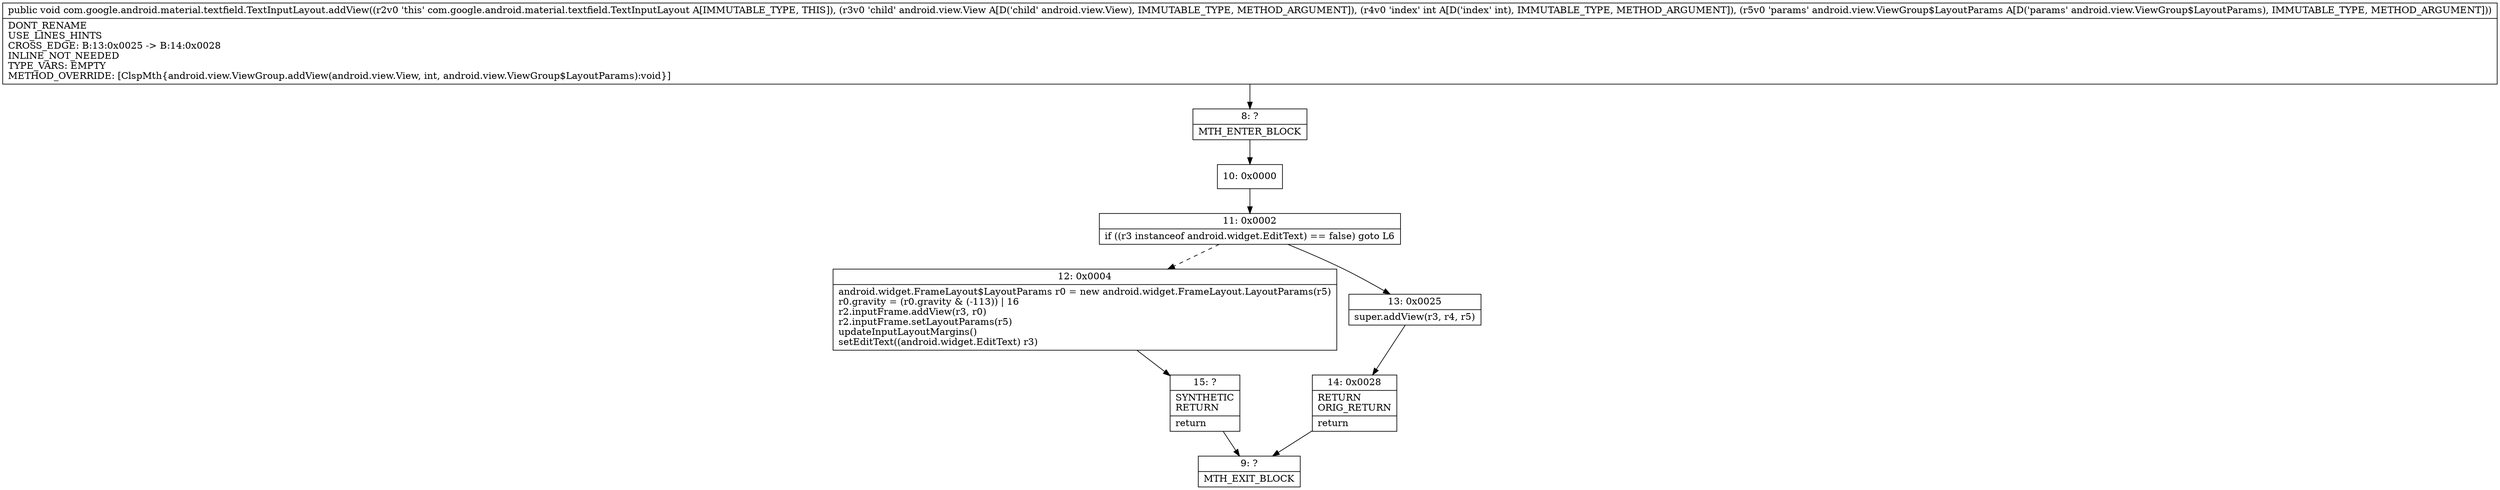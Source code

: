 digraph "CFG forcom.google.android.material.textfield.TextInputLayout.addView(Landroid\/view\/View;ILandroid\/view\/ViewGroup$LayoutParams;)V" {
Node_8 [shape=record,label="{8\:\ ?|MTH_ENTER_BLOCK\l}"];
Node_10 [shape=record,label="{10\:\ 0x0000}"];
Node_11 [shape=record,label="{11\:\ 0x0002|if ((r3 instanceof android.widget.EditText) == false) goto L6\l}"];
Node_12 [shape=record,label="{12\:\ 0x0004|android.widget.FrameLayout$LayoutParams r0 = new android.widget.FrameLayout.LayoutParams(r5)\lr0.gravity = (r0.gravity & (\-113)) \| 16\lr2.inputFrame.addView(r3, r0)\lr2.inputFrame.setLayoutParams(r5)\lupdateInputLayoutMargins()\lsetEditText((android.widget.EditText) r3)\l}"];
Node_15 [shape=record,label="{15\:\ ?|SYNTHETIC\lRETURN\l|return\l}"];
Node_9 [shape=record,label="{9\:\ ?|MTH_EXIT_BLOCK\l}"];
Node_13 [shape=record,label="{13\:\ 0x0025|super.addView(r3, r4, r5)\l}"];
Node_14 [shape=record,label="{14\:\ 0x0028|RETURN\lORIG_RETURN\l|return\l}"];
MethodNode[shape=record,label="{public void com.google.android.material.textfield.TextInputLayout.addView((r2v0 'this' com.google.android.material.textfield.TextInputLayout A[IMMUTABLE_TYPE, THIS]), (r3v0 'child' android.view.View A[D('child' android.view.View), IMMUTABLE_TYPE, METHOD_ARGUMENT]), (r4v0 'index' int A[D('index' int), IMMUTABLE_TYPE, METHOD_ARGUMENT]), (r5v0 'params' android.view.ViewGroup$LayoutParams A[D('params' android.view.ViewGroup$LayoutParams), IMMUTABLE_TYPE, METHOD_ARGUMENT]))  | DONT_RENAME\lUSE_LINES_HINTS\lCROSS_EDGE: B:13:0x0025 \-\> B:14:0x0028\lINLINE_NOT_NEEDED\lTYPE_VARS: EMPTY\lMETHOD_OVERRIDE: [ClspMth\{android.view.ViewGroup.addView(android.view.View, int, android.view.ViewGroup$LayoutParams):void\}]\l}"];
MethodNode -> Node_8;Node_8 -> Node_10;
Node_10 -> Node_11;
Node_11 -> Node_12[style=dashed];
Node_11 -> Node_13;
Node_12 -> Node_15;
Node_15 -> Node_9;
Node_13 -> Node_14;
Node_14 -> Node_9;
}

